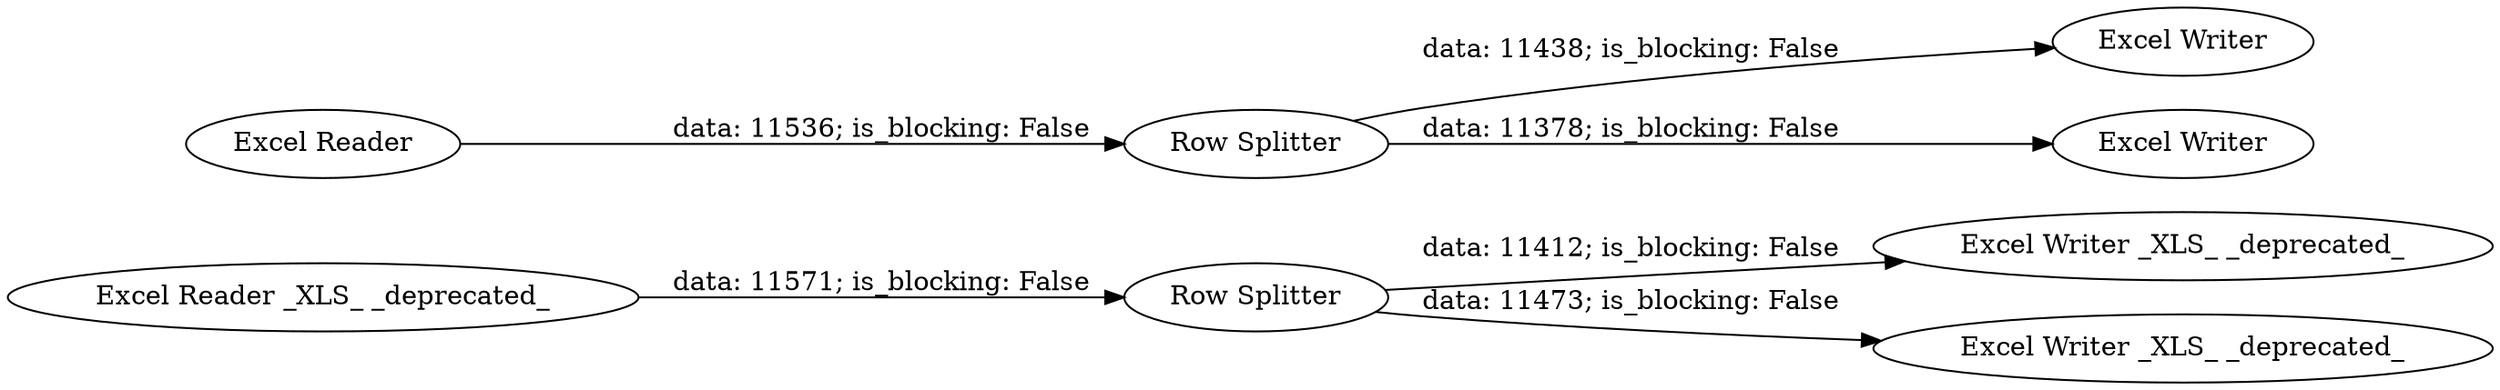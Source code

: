 digraph {
	"-2855392649048547530_84" [label="Excel Writer _XLS_ _deprecated_"]
	"-2855392649048547530_3" [label="Excel Reader _XLS_ _deprecated_"]
	"-2855392649048547530_91" [label="Excel Writer _XLS_ _deprecated_"]
	"-2855392649048547530_88" [label="Row Splitter"]
	"-2855392649048547530_89" [label="Row Splitter"]
	"-2855392649048547530_90" [label="Excel Writer"]
	"-2855392649048547530_77" [label="Excel Reader"]
	"-2855392649048547530_86" [label="Excel Writer"]
	"-2855392649048547530_3" -> "-2855392649048547530_88" [label="data: 11571; is_blocking: False"]
	"-2855392649048547530_88" -> "-2855392649048547530_91" [label="data: 11473; is_blocking: False"]
	"-2855392649048547530_89" -> "-2855392649048547530_86" [label="data: 11378; is_blocking: False"]
	"-2855392649048547530_88" -> "-2855392649048547530_84" [label="data: 11412; is_blocking: False"]
	"-2855392649048547530_77" -> "-2855392649048547530_89" [label="data: 11536; is_blocking: False"]
	"-2855392649048547530_89" -> "-2855392649048547530_90" [label="data: 11438; is_blocking: False"]
	rankdir=LR
}
